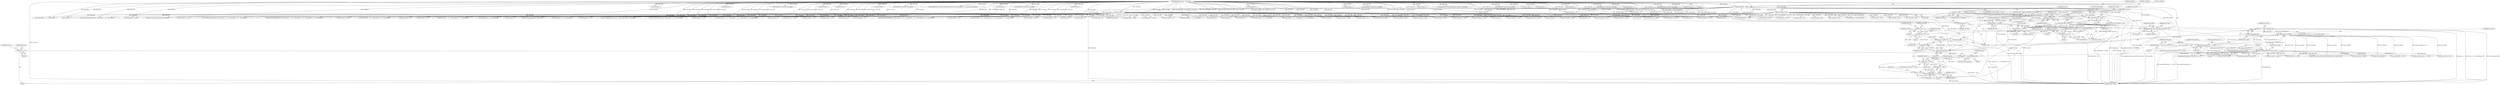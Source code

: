 digraph "0_wildmidi_660b513d99bced8783a4a5984ac2f742c74ebbdd_4@array" {
"1001404" [label="(Call,sysex_cs == sysex_store[sysex_ofs])"];
"1001398" [label="(Call,sysex_cs = 128 - sysex_cs)"];
"1001400" [label="(Call,128 - sysex_cs)"];
"1001386" [label="(Call,sysex_cs -= 0x80)"];
"1001382" [label="(Call,sysex_cs > 0x7F)"];
"1001376" [label="(Call,sysex_cs += sysex_store[sysex_ofs])"];
"1001360" [label="(Call,memcmp(rolandsysexid, sysex_store, 4))"];
"1001356" [label="(Call,rolandsysexid[] = { 0x41, 0x10, 0x42, 0x12 })"];
"1001342" [label="(Call,memcpy(sysex_store, event_data, sysex_len))"];
"1001335" [label="(Call,sysex_store = malloc(sizeof(uint8_t) * sysex_len))"];
"1001337" [label="(Call,malloc(sizeof(uint8_t) * sysex_len))"];
"1001338" [label="(Call,sizeof(uint8_t) * sysex_len)"];
"1001330" [label="(Call,!sysex_len)"];
"1001317" [label="(Call,sysex_len = (sysex_len << 7) + (*event_data & 0x7F))"];
"1001320" [label="(Call,sysex_len << 7)"];
"1001299" [label="(Call,sysex_len = (sysex_len << 7) + (*event_data & 0x7F))"];
"1001302" [label="(Call,sysex_len << 7)"];
"1001284" [label="(Call,sysex_len = 0)"];
"1001305" [label="(Call,*event_data & 0x7F)"];
"1000171" [label="(Call,event_data[0] >= 0x80)"];
"1000143" [label="(MethodParameterIn,uint8_t * event_data)"];
"1001292" [label="(Call,*event_data > 0x7f)"];
"1000179" [label="(Call,*event_data & 0xf0)"];
"1001313" [label="(Call,*event_data > 0x7f)"];
"1001323" [label="(Call,*event_data & 0x7F)"];
"1001327" [label="(Call,event_data++)"];
"1000187" [label="(Call,event_data++)"];
"1001309" [label="(Call,event_data++)"];
"1001347" [label="(Call,sysex_store[sysex_len - 1] == 0xF7)"];
"1001367" [label="(Call,sysex_cs = 0)"];
"1001514" [label="(Call,free(sysex_store))"];
"1000312" [label="(Call,event_data++)"];
"1001186" [label="(Call,(event_data[4] << 8) + event_data[5])"];
"1001289" [label="(Identifier,sysex_store)"];
"1001306" [label="(Call,*event_data)"];
"1001334" [label="(Identifier,ret_cnt)"];
"1001324" [label="(Call,*event_data)"];
"1001181" [label="(Call,event_data[3] << 16)"];
"1001292" [label="(Call,*event_data > 0x7f)"];
"1000358" [label="(Call,event_data[0] == 0x00)"];
"1000888" [label="(Call,event_data++)"];
"1001138" [label="(Call,mdi->events[mdi->events_size - 1].event_data.channel = event_data[2])"];
"1000369" [label="(Call,midi_setup_sequenceno(mdi, ((event_data[2] << 8) + event_data[3])))"];
"1001337" [label="(Call,malloc(sizeof(uint8_t) * sysex_len))"];
"1000798" [label="(Call,*event_data > 0x7f)"];
"1001286" [label="(Literal,0)"];
"1001360" [label="(Call,memcmp(rolandsysexid, sysex_store, 4))"];
"1001175" [label="(Call,event_data[2] << 24)"];
"1001117" [label="(Call,(event_data[3] << 24) + (event_data[4] << 16) + (event_data[5] << 8) + event_data[6])"];
"1001299" [label="(Call,sysex_len = (sysex_len << 7) + (*event_data & 0x7F))"];
"1001233" [label="(Call,*event_data > 0x7f)"];
"1001387" [label="(Identifier,sysex_cs)"];
"1000464" [label="(Call,event_data++)"];
"1001386" [label="(Call,sysex_cs -= 0x80)"];
"1001327" [label="(Call,event_data++)"];
"1001295" [label="(Literal,0x7f)"];
"1001312" [label="(Identifier,ret_cnt)"];
"1000363" [label="(Call,event_data[1] == 0x02)"];
"1000504" [label="(Call,event_data++)"];
"1001350" [label="(Call,sysex_len - 1)"];
"1001514" [label="(Call,free(sysex_store))"];
"1001338" [label="(Call,sizeof(uint8_t) * sysex_len)"];
"1001318" [label="(Identifier,sysex_len)"];
"1001084" [label="(Call,event_data[2] << 16)"];
"1001118" [label="(Call,event_data[3] << 24)"];
"1000866" [label="(Call,event_data++)"];
"1001336" [label="(Identifier,sysex_store)"];
"1000170" [label="(ControlStructure,if (event_data[0] >= 0x80))"];
"1000195" [label="(Identifier,command)"];
"1000458" [label="(Call,event_data[0] == 0x02)"];
"1001345" [label="(Identifier,sysex_len)"];
"1000770" [label="(Call,memcpy(text, event_data, tmp_length))"];
"1001319" [label="(Call,(sysex_len << 7) + (*event_data & 0x7F))"];
"1001284" [label="(Call,sysex_len = 0)"];
"1001070" [label="(Call,event_data[0] == 0x51)"];
"1001214" [label="(Call,(event_data[2] << 8) + event_data[3])"];
"1001404" [label="(Call,sysex_cs == sysex_store[sysex_ofs])"];
"1000793" [label="(Call,event_data++)"];
"1001308" [label="(Literal,0x7F)"];
"1001356" [label="(Call,rolandsysexid[] = { 0x41, 0x10, 0x42, 0x12 })"];
"1001413" [label="(Identifier,sysex_store)"];
"1001304" [label="(Literal,7)"];
"1001344" [label="(Identifier,event_data)"];
"1000906" [label="(Call,event_data++)"];
"1001398" [label="(Call,sysex_cs = 128 - sysex_cs)"];
"1001302" [label="(Call,sysex_len << 7)"];
"1000714" [label="(Call,event_data[0] == 0x04)"];
"1000669" [label="(Call,event_data++)"];
"1000284" [label="(Call,event_data++)"];
"1001212" [label="(Call,midi_setup_keysignature(mdi, ((event_data[2] << 8) + event_data[3])))"];
"1000944" [label="(Call,*event_data > 0x7f)"];
"1001357" [label="(Identifier,rolandsysexid)"];
"1001365" [label="(Block,)"];
"1001166" [label="(Call,event_data[1] == 0x04)"];
"1001362" [label="(Identifier,sysex_store)"];
"1001018" [label="(Call,midi_setup_channelprefix(mdi, event_data[2]))"];
"1001297" [label="(ControlStructure,do)"];
"1000815" [label="(Call,event_data++)"];
"1001282" [label="(Block,)"];
"1000396" [label="(Call,*event_data > 0x7f)"];
"1001495" [label="(Call,memcmp(gm_reset, sysex_store, 5))"];
"1001034" [label="(Call,event_data[1] == 0x01)"];
"1001377" [label="(Identifier,sysex_cs)"];
"1000916" [label="(Call,memcpy(text, event_data, tmp_length))"];
"1001081" [label="(Call,_WM_midi_setup_tempo(mdi, ((event_data[2] << 16) + (event_data[3] << 8) + event_data[4])))"];
"1001298" [label="(Block,)"];
"1001330" [label="(Call,!sysex_len)"];
"1001291" [label="(ControlStructure,if (*event_data > 0x7f))"];
"1000180" [label="(Call,*event_data)"];
"1000539" [label="(Call,memcpy(&mdi->extra_info.copyright[strlen(mdi->extra_info.copyright) + 1], event_data, tmp_length))"];
"1001172" [label="(Call,midi_setup_timesignature(mdi, ((event_data[2] << 24) + (event_data[3] << 16) + (event_data[4] << 8) + event_data[5])))"];
"1001346" [label="(ControlStructure,if (sysex_store[sysex_len - 1] == 0xF7))"];
"1001348" [label="(Call,sysex_store[sysex_len - 1])"];
"1001466" [label="(Call,sysex_store[5] == 0x00)"];
"1001349" [label="(Identifier,sysex_store)"];
"1001310" [label="(Identifier,event_data)"];
"1001369" [label="(Literal,0)"];
"1001075" [label="(Call,event_data[1] == 0x03)"];
"1000244" [label="(Call,event_data++)"];
"1000187" [label="(Call,event_data++)"];
"1000742" [label="(Call,event_data++)"];
"1001123" [label="(Call,(event_data[4] << 16) + (event_data[5] << 8) + event_data[6])"];
"1001435" [label="(Call,0x0f & sysex_store[5])"];
"1000989" [label="(Call,memcpy(text, event_data, tmp_length))"];
"1001382" [label="(Call,sysex_cs > 0x7F)"];
"1001341" [label="(Identifier,sysex_len)"];
"1001313" [label="(Call,*event_data > 0x7f)"];
"1000279" [label="(Call,event_data++)"];
"1001403" [label="(ControlStructure,if (sysex_cs == sysex_store[sysex_ofs]))"];
"1001285" [label="(Identifier,sysex_len)"];
"1001215" [label="(Call,event_data[2] << 8)"];
"1000179" [label="(Call,*event_data & 0xf0)"];
"1000652" [label="(Call,*event_data > 0x7f)"];
"1000230" [label="(Call,event_data[1] == 0)"];
"1001353" [label="(Literal,0xF7)"];
"1001305" [label="(Call,*event_data & 0x7F)"];
"1001083" [label="(Call,(event_data[2] << 16) + (event_data[3] << 8) + event_data[4])"];
"1000177" [label="(Call,command = *event_data & 0xf0)"];
"1000469" [label="(Call,*event_data > 0x7f)"];
"1000725" [label="(Call,*event_data > 0x7f)"];
"1000217" [label="(Call,event_data++)"];
"1001368" [label="(Identifier,sysex_cs)"];
"1001250" [label="(Call,event_data++)"];
"1001323" [label="(Call,*event_data & 0x7F)"];
"1001317" [label="(Call,sysex_len = (sysex_len << 7) + (*event_data & 0x7F))"];
"1001402" [label="(Identifier,sysex_cs)"];
"1000371" [label="(Call,(event_data[2] << 8) + event_data[3])"];
"1001517" [label="(Identifier,sysex_store)"];
"1001007" [label="(Call,event_data[0] == 0x20)"];
"1000299" [label="(Call,event_data++)"];
"1001161" [label="(Call,event_data[0] == 0x58)"];
"1001326" [label="(Literal,0x7F)"];
"1001472" [label="(Call,sysex_store[6] == 0x7F)"];
"1000385" [label="(Call,event_data[0] == 0x01)"];
"1000391" [label="(Call,event_data++)"];
"1001040" [label="(Call,midi_setup_portprefix(mdi, event_data[2]))"];
"1001361" [label="(Identifier,rolandsysexid)"];
"1001329" [label="(ControlStructure,if (!sysex_len))"];
"1000372" [label="(Call,event_data[2] << 8)"];
"1001372" [label="(Identifier,sysex_ofs)"];
"1001325" [label="(Identifier,event_data)"];
"1001405" [label="(Identifier,sysex_cs)"];
"1001201" [label="(Call,event_data[0] == 0x59)"];
"1001104" [label="(Call,event_data[0] == 0x54)"];
"1000239" [label="(Call,event_data++)"];
"1000641" [label="(Call,event_data[0] == 0x03)"];
"1001378" [label="(Call,sysex_store[sysex_ofs])"];
"1001359" [label="(Call,memcmp(rolandsysexid, sysex_store, 4) == 0)"];
"1000760" [label="(Call,event_data++)"];
"1001384" [label="(Literal,0x7F)"];
"1001347" [label="(Call,sysex_store[sysex_len - 1] == 0xF7)"];
"1001321" [label="(Identifier,sysex_len)"];
"1001115" [label="(Call,midi_setup_smpteoffset(mdi, ((event_data[3] << 24) + (event_data[4] << 16) + (event_data[5] << 8) + event_data[6])))"];
"1000175" [label="(Literal,0x80)"];
"1001301" [label="(Call,(sysex_len << 7) + (*event_data & 0x7F))"];
"1001124" [label="(Call,event_data[4] << 16)"];
"1001335" [label="(Call,sysex_store = malloc(sizeof(uint8_t) * sysex_len))"];
"1001303" [label="(Identifier,sysex_len)"];
"1001174" [label="(Call,(event_data[2] << 24) + (event_data[3] << 16) + (event_data[4] << 8) + event_data[5])"];
"1001012" [label="(Call,event_data[1] == 0x01)"];
"1000871" [label="(Call,*event_data > 0x7f)"];
"1001090" [label="(Call,event_data[3] << 8)"];
"1001376" [label="(Call,sysex_cs += sysex_store[sysex_ofs])"];
"1001322" [label="(Literal,7)"];
"1001206" [label="(Call,event_data[1] == 0x02)"];
"1001364" [label="(Literal,0)"];
"1001390" [label="(Identifier,sysex_ofs)"];
"1000431" [label="(Call,event_data++)"];
"1000182" [label="(Literal,0xf0)"];
"1001314" [label="(Call,*event_data)"];
"1001401" [label="(Literal,128)"];
"1001388" [label="(Literal,0x80)"];
"1001381" [label="(ControlStructure,if (sysex_cs > 0x7F))"];
"1000259" [label="(Call,event_data++)"];
"1000697" [label="(Call,memcpy(text, event_data, tmp_length))"];
"1001109" [label="(Call,event_data[1] == 0x05)"];
"1001300" [label="(Identifier,sysex_len)"];
"1001293" [label="(Call,*event_data)"];
"1000330" [label="(Call,event_data++)"];
"1001029" [label="(Call,event_data[0] == 0x21)"];
"1001550" [label="(MethodReturn,uint32_t)"];
"1001342" [label="(Call,memcpy(sysex_store, event_data, sysex_len))"];
"1000979" [label="(Call,event_data++)"];
"1001187" [label="(Call,event_data[4] << 8)"];
"1001307" [label="(Identifier,event_data)"];
"1000601" [label="(Call,memcpy(mdi->extra_info.copyright, event_data, tmp_length))"];
"1001051" [label="(Call,event_data[0] == 0x2F)"];
"1001129" [label="(Call,(event_data[5] << 8) + event_data[6])"];
"1000860" [label="(Call,event_data[0] == 0x06)"];
"1000186" [label="(Call,*event_data++)"];
"1001339" [label="(Call,sizeof(uint8_t))"];
"1000264" [label="(Call,event_data++)"];
"1000178" [label="(Identifier,command)"];
"1000624" [label="(Call,memcpy(text, event_data, tmp_length))"];
"1000486" [label="(Call,event_data++)"];
"1000687" [label="(Call,event_data++)"];
"1001411" [label="(Call,sysex_store[4] == 0x40)"];
"1001477" [label="(Call,sysex_store[7] == 0x00)"];
"1001332" [label="(ControlStructure,break;)"];
"1001399" [label="(Identifier,sysex_cs)"];
"1000720" [label="(Call,event_data++)"];
"1000939" [label="(Call,event_data++)"];
"1001400" [label="(Call,128 - sysex_cs)"];
"1000787" [label="(Call,event_data[0] == 0x05)"];
"1001515" [label="(Identifier,sysex_store)"];
"1000961" [label="(Call,event_data++)"];
"1001309" [label="(Call,event_data++)"];
"1000647" [label="(Call,event_data++)"];
"1001089" [label="(Call,(event_data[3] << 8) + event_data[4])"];
"1000143" [label="(MethodParameterIn,uint8_t * event_data)"];
"1000325" [label="(Call,event_data++)"];
"1001320" [label="(Call,sysex_len << 7)"];
"1000172" [label="(Call,event_data[0])"];
"1000441" [label="(Call,memcpy(text, event_data, tmp_length))"];
"1000833" [label="(Call,event_data++)"];
"1001180" [label="(Call,(event_data[3] << 16) + (event_data[4] << 8) + event_data[5])"];
"1001506" [label="(Call,memcmp(yamaha_reset,sysex_store,8))"];
"1001406" [label="(Call,sysex_store[sysex_ofs])"];
"1000933" [label="(Call,event_data[0] == 0x07)"];
"1001363" [label="(Literal,4)"];
"1001228" [label="(Call,event_data++)"];
"1001457" [label="(Call,midi_setup_sysex_roland_drum_track(mdi, sysex_ch, sysex_store[7]))"];
"1000212" [label="(Call,event_data++)"];
"1001316" [label="(Literal,0x7f)"];
"1001367" [label="(Call,sysex_cs = 0)"];
"1000843" [label="(Call,memcpy(text, event_data, tmp_length))"];
"1001343" [label="(Identifier,sysex_store)"];
"1000413" [label="(Call,event_data++)"];
"1001420" [label="(Call,sysex_store[5] & 0xf0)"];
"1000188" [label="(Identifier,event_data)"];
"1001056" [label="(Call,event_data[1] == 0x00)"];
"1001130" [label="(Call,event_data[5] << 8)"];
"1001328" [label="(Identifier,event_data)"];
"1001383" [label="(Identifier,sysex_cs)"];
"1001426" [label="(Call,sysex_store[6] == 0x15)"];
"1001331" [label="(Identifier,sysex_len)"];
"1001375" [label="(Block,)"];
"1001391" [label="(Call,sysex_store[sysex_ofs + 1] != 0xf7)"];
"1000171" [label="(Call,event_data[0] >= 0x80)"];
"1001385" [label="(Block,)"];
"1001354" [label="(Block,)"];
"1001404" -> "1001403"  [label="AST: "];
"1001404" -> "1001406"  [label="CFG: "];
"1001405" -> "1001404"  [label="AST: "];
"1001406" -> "1001404"  [label="AST: "];
"1001413" -> "1001404"  [label="CFG: "];
"1001515" -> "1001404"  [label="CFG: "];
"1001404" -> "1001550"  [label="DDG: sysex_cs"];
"1001404" -> "1001550"  [label="DDG: sysex_cs == sysex_store[sysex_ofs]"];
"1001404" -> "1001550"  [label="DDG: sysex_store[sysex_ofs]"];
"1001398" -> "1001404"  [label="DDG: sysex_cs"];
"1001360" -> "1001404"  [label="DDG: sysex_store"];
"1001404" -> "1001514"  [label="DDG: sysex_store[sysex_ofs]"];
"1001398" -> "1001365"  [label="AST: "];
"1001398" -> "1001400"  [label="CFG: "];
"1001399" -> "1001398"  [label="AST: "];
"1001400" -> "1001398"  [label="AST: "];
"1001405" -> "1001398"  [label="CFG: "];
"1001398" -> "1001550"  [label="DDG: 128 - sysex_cs"];
"1001400" -> "1001398"  [label="DDG: 128"];
"1001400" -> "1001398"  [label="DDG: sysex_cs"];
"1001400" -> "1001402"  [label="CFG: "];
"1001401" -> "1001400"  [label="AST: "];
"1001402" -> "1001400"  [label="AST: "];
"1001386" -> "1001400"  [label="DDG: sysex_cs"];
"1001382" -> "1001400"  [label="DDG: sysex_cs"];
"1001386" -> "1001385"  [label="AST: "];
"1001386" -> "1001388"  [label="CFG: "];
"1001387" -> "1001386"  [label="AST: "];
"1001388" -> "1001386"  [label="AST: "];
"1001390" -> "1001386"  [label="CFG: "];
"1001386" -> "1001376"  [label="DDG: sysex_cs"];
"1001382" -> "1001386"  [label="DDG: sysex_cs"];
"1001382" -> "1001381"  [label="AST: "];
"1001382" -> "1001384"  [label="CFG: "];
"1001383" -> "1001382"  [label="AST: "];
"1001384" -> "1001382"  [label="AST: "];
"1001387" -> "1001382"  [label="CFG: "];
"1001390" -> "1001382"  [label="CFG: "];
"1001382" -> "1001550"  [label="DDG: sysex_cs > 0x7F"];
"1001382" -> "1001376"  [label="DDG: sysex_cs"];
"1001376" -> "1001382"  [label="DDG: sysex_cs"];
"1001376" -> "1001375"  [label="AST: "];
"1001376" -> "1001378"  [label="CFG: "];
"1001377" -> "1001376"  [label="AST: "];
"1001378" -> "1001376"  [label="AST: "];
"1001383" -> "1001376"  [label="CFG: "];
"1001360" -> "1001376"  [label="DDG: sysex_store"];
"1001367" -> "1001376"  [label="DDG: sysex_cs"];
"1001360" -> "1001359"  [label="AST: "];
"1001360" -> "1001363"  [label="CFG: "];
"1001361" -> "1001360"  [label="AST: "];
"1001362" -> "1001360"  [label="AST: "];
"1001363" -> "1001360"  [label="AST: "];
"1001364" -> "1001360"  [label="CFG: "];
"1001360" -> "1001550"  [label="DDG: rolandsysexid"];
"1001360" -> "1001359"  [label="DDG: rolandsysexid"];
"1001360" -> "1001359"  [label="DDG: sysex_store"];
"1001360" -> "1001359"  [label="DDG: 4"];
"1001356" -> "1001360"  [label="DDG: rolandsysexid"];
"1001342" -> "1001360"  [label="DDG: sysex_store"];
"1001347" -> "1001360"  [label="DDG: sysex_store[sysex_len - 1]"];
"1001360" -> "1001391"  [label="DDG: sysex_store"];
"1001360" -> "1001411"  [label="DDG: sysex_store"];
"1001360" -> "1001420"  [label="DDG: sysex_store"];
"1001360" -> "1001426"  [label="DDG: sysex_store"];
"1001360" -> "1001435"  [label="DDG: sysex_store"];
"1001360" -> "1001457"  [label="DDG: sysex_store"];
"1001360" -> "1001466"  [label="DDG: sysex_store"];
"1001360" -> "1001472"  [label="DDG: sysex_store"];
"1001360" -> "1001477"  [label="DDG: sysex_store"];
"1001360" -> "1001495"  [label="DDG: sysex_store"];
"1001360" -> "1001514"  [label="DDG: sysex_store"];
"1001356" -> "1001354"  [label="AST: "];
"1001356" -> "1001357"  [label="CFG: "];
"1001357" -> "1001356"  [label="AST: "];
"1001361" -> "1001356"  [label="CFG: "];
"1001342" -> "1001282"  [label="AST: "];
"1001342" -> "1001345"  [label="CFG: "];
"1001343" -> "1001342"  [label="AST: "];
"1001344" -> "1001342"  [label="AST: "];
"1001345" -> "1001342"  [label="AST: "];
"1001349" -> "1001342"  [label="CFG: "];
"1001342" -> "1001550"  [label="DDG: memcpy(sysex_store, event_data, sysex_len)"];
"1001342" -> "1001550"  [label="DDG: event_data"];
"1001335" -> "1001342"  [label="DDG: sysex_store"];
"1000171" -> "1001342"  [label="DDG: event_data[0]"];
"1001327" -> "1001342"  [label="DDG: event_data"];
"1000143" -> "1001342"  [label="DDG: event_data"];
"1001338" -> "1001342"  [label="DDG: sysex_len"];
"1001342" -> "1001347"  [label="DDG: sysex_store"];
"1001342" -> "1001350"  [label="DDG: sysex_len"];
"1001342" -> "1001514"  [label="DDG: sysex_store"];
"1001335" -> "1001282"  [label="AST: "];
"1001335" -> "1001337"  [label="CFG: "];
"1001336" -> "1001335"  [label="AST: "];
"1001337" -> "1001335"  [label="AST: "];
"1001343" -> "1001335"  [label="CFG: "];
"1001335" -> "1001550"  [label="DDG: malloc(sizeof(uint8_t) * sysex_len)"];
"1001337" -> "1001335"  [label="DDG: sizeof(uint8_t) * sysex_len"];
"1001337" -> "1001338"  [label="CFG: "];
"1001338" -> "1001337"  [label="AST: "];
"1001337" -> "1001550"  [label="DDG: sizeof(uint8_t) * sysex_len"];
"1001338" -> "1001337"  [label="DDG: sysex_len"];
"1001338" -> "1001341"  [label="CFG: "];
"1001339" -> "1001338"  [label="AST: "];
"1001341" -> "1001338"  [label="AST: "];
"1001330" -> "1001338"  [label="DDG: sysex_len"];
"1001330" -> "1001329"  [label="AST: "];
"1001330" -> "1001331"  [label="CFG: "];
"1001331" -> "1001330"  [label="AST: "];
"1001332" -> "1001330"  [label="CFG: "];
"1001334" -> "1001330"  [label="CFG: "];
"1001330" -> "1001550"  [label="DDG: !sysex_len"];
"1001330" -> "1001550"  [label="DDG: sysex_len"];
"1001317" -> "1001330"  [label="DDG: sysex_len"];
"1001317" -> "1001282"  [label="AST: "];
"1001317" -> "1001319"  [label="CFG: "];
"1001318" -> "1001317"  [label="AST: "];
"1001319" -> "1001317"  [label="AST: "];
"1001328" -> "1001317"  [label="CFG: "];
"1001317" -> "1001550"  [label="DDG: (sysex_len << 7) + (*event_data & 0x7F)"];
"1001320" -> "1001317"  [label="DDG: sysex_len"];
"1001320" -> "1001317"  [label="DDG: 7"];
"1001323" -> "1001317"  [label="DDG: *event_data"];
"1001323" -> "1001317"  [label="DDG: 0x7F"];
"1001320" -> "1001319"  [label="AST: "];
"1001320" -> "1001322"  [label="CFG: "];
"1001321" -> "1001320"  [label="AST: "];
"1001322" -> "1001320"  [label="AST: "];
"1001325" -> "1001320"  [label="CFG: "];
"1001320" -> "1001319"  [label="DDG: sysex_len"];
"1001320" -> "1001319"  [label="DDG: 7"];
"1001299" -> "1001320"  [label="DDG: sysex_len"];
"1001284" -> "1001320"  [label="DDG: sysex_len"];
"1001299" -> "1001298"  [label="AST: "];
"1001299" -> "1001301"  [label="CFG: "];
"1001300" -> "1001299"  [label="AST: "];
"1001301" -> "1001299"  [label="AST: "];
"1001310" -> "1001299"  [label="CFG: "];
"1001302" -> "1001299"  [label="DDG: sysex_len"];
"1001302" -> "1001299"  [label="DDG: 7"];
"1001305" -> "1001299"  [label="DDG: *event_data"];
"1001305" -> "1001299"  [label="DDG: 0x7F"];
"1001299" -> "1001302"  [label="DDG: sysex_len"];
"1001302" -> "1001301"  [label="AST: "];
"1001302" -> "1001304"  [label="CFG: "];
"1001303" -> "1001302"  [label="AST: "];
"1001304" -> "1001302"  [label="AST: "];
"1001307" -> "1001302"  [label="CFG: "];
"1001302" -> "1001301"  [label="DDG: sysex_len"];
"1001302" -> "1001301"  [label="DDG: 7"];
"1001284" -> "1001302"  [label="DDG: sysex_len"];
"1001284" -> "1001282"  [label="AST: "];
"1001284" -> "1001286"  [label="CFG: "];
"1001285" -> "1001284"  [label="AST: "];
"1001286" -> "1001284"  [label="AST: "];
"1001289" -> "1001284"  [label="CFG: "];
"1001305" -> "1001301"  [label="AST: "];
"1001305" -> "1001308"  [label="CFG: "];
"1001306" -> "1001305"  [label="AST: "];
"1001308" -> "1001305"  [label="AST: "];
"1001301" -> "1001305"  [label="CFG: "];
"1001305" -> "1001301"  [label="DDG: *event_data"];
"1001305" -> "1001301"  [label="DDG: 0x7F"];
"1000171" -> "1001305"  [label="DDG: event_data[0]"];
"1001292" -> "1001305"  [label="DDG: *event_data"];
"1001313" -> "1001305"  [label="DDG: *event_data"];
"1001305" -> "1001313"  [label="DDG: *event_data"];
"1000171" -> "1000170"  [label="AST: "];
"1000171" -> "1000175"  [label="CFG: "];
"1000172" -> "1000171"  [label="AST: "];
"1000175" -> "1000171"  [label="AST: "];
"1000178" -> "1000171"  [label="CFG: "];
"1000195" -> "1000171"  [label="CFG: "];
"1000171" -> "1001550"  [label="DDG: event_data[0]"];
"1000171" -> "1001550"  [label="DDG: event_data[0] >= 0x80"];
"1000143" -> "1000171"  [label="DDG: event_data"];
"1000171" -> "1000179"  [label="DDG: event_data[0]"];
"1000171" -> "1000187"  [label="DDG: event_data[0]"];
"1000171" -> "1000212"  [label="DDG: event_data[0]"];
"1000171" -> "1000217"  [label="DDG: event_data[0]"];
"1000171" -> "1000239"  [label="DDG: event_data[0]"];
"1000171" -> "1000244"  [label="DDG: event_data[0]"];
"1000171" -> "1000259"  [label="DDG: event_data[0]"];
"1000171" -> "1000264"  [label="DDG: event_data[0]"];
"1000171" -> "1000279"  [label="DDG: event_data[0]"];
"1000171" -> "1000284"  [label="DDG: event_data[0]"];
"1000171" -> "1000299"  [label="DDG: event_data[0]"];
"1000171" -> "1000312"  [label="DDG: event_data[0]"];
"1000171" -> "1000325"  [label="DDG: event_data[0]"];
"1000171" -> "1000330"  [label="DDG: event_data[0]"];
"1000171" -> "1000358"  [label="DDG: event_data[0]"];
"1000171" -> "1001292"  [label="DDG: event_data[0]"];
"1000171" -> "1001309"  [label="DDG: event_data[0]"];
"1000171" -> "1001313"  [label="DDG: event_data[0]"];
"1000171" -> "1001323"  [label="DDG: event_data[0]"];
"1000171" -> "1001327"  [label="DDG: event_data[0]"];
"1000143" -> "1000141"  [label="AST: "];
"1000143" -> "1001550"  [label="DDG: event_data"];
"1000143" -> "1000187"  [label="DDG: event_data"];
"1000143" -> "1000212"  [label="DDG: event_data"];
"1000143" -> "1000217"  [label="DDG: event_data"];
"1000143" -> "1000230"  [label="DDG: event_data"];
"1000143" -> "1000239"  [label="DDG: event_data"];
"1000143" -> "1000244"  [label="DDG: event_data"];
"1000143" -> "1000259"  [label="DDG: event_data"];
"1000143" -> "1000264"  [label="DDG: event_data"];
"1000143" -> "1000279"  [label="DDG: event_data"];
"1000143" -> "1000284"  [label="DDG: event_data"];
"1000143" -> "1000299"  [label="DDG: event_data"];
"1000143" -> "1000312"  [label="DDG: event_data"];
"1000143" -> "1000325"  [label="DDG: event_data"];
"1000143" -> "1000330"  [label="DDG: event_data"];
"1000143" -> "1000358"  [label="DDG: event_data"];
"1000143" -> "1000363"  [label="DDG: event_data"];
"1000143" -> "1000369"  [label="DDG: event_data"];
"1000143" -> "1000372"  [label="DDG: event_data"];
"1000143" -> "1000371"  [label="DDG: event_data"];
"1000143" -> "1000385"  [label="DDG: event_data"];
"1000143" -> "1000391"  [label="DDG: event_data"];
"1000143" -> "1000413"  [label="DDG: event_data"];
"1000143" -> "1000431"  [label="DDG: event_data"];
"1000143" -> "1000441"  [label="DDG: event_data"];
"1000143" -> "1000458"  [label="DDG: event_data"];
"1000143" -> "1000464"  [label="DDG: event_data"];
"1000143" -> "1000486"  [label="DDG: event_data"];
"1000143" -> "1000504"  [label="DDG: event_data"];
"1000143" -> "1000539"  [label="DDG: event_data"];
"1000143" -> "1000601"  [label="DDG: event_data"];
"1000143" -> "1000624"  [label="DDG: event_data"];
"1000143" -> "1000641"  [label="DDG: event_data"];
"1000143" -> "1000647"  [label="DDG: event_data"];
"1000143" -> "1000669"  [label="DDG: event_data"];
"1000143" -> "1000687"  [label="DDG: event_data"];
"1000143" -> "1000697"  [label="DDG: event_data"];
"1000143" -> "1000714"  [label="DDG: event_data"];
"1000143" -> "1000720"  [label="DDG: event_data"];
"1000143" -> "1000742"  [label="DDG: event_data"];
"1000143" -> "1000760"  [label="DDG: event_data"];
"1000143" -> "1000770"  [label="DDG: event_data"];
"1000143" -> "1000787"  [label="DDG: event_data"];
"1000143" -> "1000793"  [label="DDG: event_data"];
"1000143" -> "1000815"  [label="DDG: event_data"];
"1000143" -> "1000833"  [label="DDG: event_data"];
"1000143" -> "1000843"  [label="DDG: event_data"];
"1000143" -> "1000860"  [label="DDG: event_data"];
"1000143" -> "1000866"  [label="DDG: event_data"];
"1000143" -> "1000888"  [label="DDG: event_data"];
"1000143" -> "1000906"  [label="DDG: event_data"];
"1000143" -> "1000916"  [label="DDG: event_data"];
"1000143" -> "1000933"  [label="DDG: event_data"];
"1000143" -> "1000939"  [label="DDG: event_data"];
"1000143" -> "1000961"  [label="DDG: event_data"];
"1000143" -> "1000979"  [label="DDG: event_data"];
"1000143" -> "1000989"  [label="DDG: event_data"];
"1000143" -> "1001007"  [label="DDG: event_data"];
"1000143" -> "1001012"  [label="DDG: event_data"];
"1000143" -> "1001018"  [label="DDG: event_data"];
"1000143" -> "1001029"  [label="DDG: event_data"];
"1000143" -> "1001034"  [label="DDG: event_data"];
"1000143" -> "1001040"  [label="DDG: event_data"];
"1000143" -> "1001051"  [label="DDG: event_data"];
"1000143" -> "1001056"  [label="DDG: event_data"];
"1000143" -> "1001070"  [label="DDG: event_data"];
"1000143" -> "1001075"  [label="DDG: event_data"];
"1000143" -> "1001081"  [label="DDG: event_data"];
"1000143" -> "1001084"  [label="DDG: event_data"];
"1000143" -> "1001083"  [label="DDG: event_data"];
"1000143" -> "1001090"  [label="DDG: event_data"];
"1000143" -> "1001089"  [label="DDG: event_data"];
"1000143" -> "1001104"  [label="DDG: event_data"];
"1000143" -> "1001109"  [label="DDG: event_data"];
"1000143" -> "1001115"  [label="DDG: event_data"];
"1000143" -> "1001118"  [label="DDG: event_data"];
"1000143" -> "1001117"  [label="DDG: event_data"];
"1000143" -> "1001124"  [label="DDG: event_data"];
"1000143" -> "1001123"  [label="DDG: event_data"];
"1000143" -> "1001130"  [label="DDG: event_data"];
"1000143" -> "1001129"  [label="DDG: event_data"];
"1000143" -> "1001138"  [label="DDG: event_data"];
"1000143" -> "1001161"  [label="DDG: event_data"];
"1000143" -> "1001166"  [label="DDG: event_data"];
"1000143" -> "1001172"  [label="DDG: event_data"];
"1000143" -> "1001175"  [label="DDG: event_data"];
"1000143" -> "1001174"  [label="DDG: event_data"];
"1000143" -> "1001181"  [label="DDG: event_data"];
"1000143" -> "1001180"  [label="DDG: event_data"];
"1000143" -> "1001187"  [label="DDG: event_data"];
"1000143" -> "1001186"  [label="DDG: event_data"];
"1000143" -> "1001201"  [label="DDG: event_data"];
"1000143" -> "1001206"  [label="DDG: event_data"];
"1000143" -> "1001212"  [label="DDG: event_data"];
"1000143" -> "1001215"  [label="DDG: event_data"];
"1000143" -> "1001214"  [label="DDG: event_data"];
"1000143" -> "1001228"  [label="DDG: event_data"];
"1000143" -> "1001250"  [label="DDG: event_data"];
"1000143" -> "1001309"  [label="DDG: event_data"];
"1000143" -> "1001327"  [label="DDG: event_data"];
"1001292" -> "1001291"  [label="AST: "];
"1001292" -> "1001295"  [label="CFG: "];
"1001293" -> "1001292"  [label="AST: "];
"1001295" -> "1001292"  [label="AST: "];
"1001300" -> "1001292"  [label="CFG: "];
"1001318" -> "1001292"  [label="CFG: "];
"1001292" -> "1001550"  [label="DDG: *event_data > 0x7f"];
"1000179" -> "1001292"  [label="DDG: *event_data"];
"1001292" -> "1001323"  [label="DDG: *event_data"];
"1000179" -> "1000177"  [label="AST: "];
"1000179" -> "1000182"  [label="CFG: "];
"1000180" -> "1000179"  [label="AST: "];
"1000182" -> "1000179"  [label="AST: "];
"1000177" -> "1000179"  [label="CFG: "];
"1000179" -> "1001550"  [label="DDG: *event_data"];
"1000179" -> "1000177"  [label="DDG: *event_data"];
"1000179" -> "1000177"  [label="DDG: 0xf0"];
"1000179" -> "1000358"  [label="DDG: *event_data"];
"1000179" -> "1000385"  [label="DDG: *event_data"];
"1000179" -> "1000396"  [label="DDG: *event_data"];
"1000179" -> "1000458"  [label="DDG: *event_data"];
"1000179" -> "1000469"  [label="DDG: *event_data"];
"1000179" -> "1000641"  [label="DDG: *event_data"];
"1000179" -> "1000652"  [label="DDG: *event_data"];
"1000179" -> "1000714"  [label="DDG: *event_data"];
"1000179" -> "1000725"  [label="DDG: *event_data"];
"1000179" -> "1000787"  [label="DDG: *event_data"];
"1000179" -> "1000798"  [label="DDG: *event_data"];
"1000179" -> "1000860"  [label="DDG: *event_data"];
"1000179" -> "1000871"  [label="DDG: *event_data"];
"1000179" -> "1000933"  [label="DDG: *event_data"];
"1000179" -> "1000944"  [label="DDG: *event_data"];
"1000179" -> "1001007"  [label="DDG: *event_data"];
"1000179" -> "1001029"  [label="DDG: *event_data"];
"1000179" -> "1001051"  [label="DDG: *event_data"];
"1000179" -> "1001070"  [label="DDG: *event_data"];
"1000179" -> "1001104"  [label="DDG: *event_data"];
"1000179" -> "1001161"  [label="DDG: *event_data"];
"1000179" -> "1001201"  [label="DDG: *event_data"];
"1000179" -> "1001233"  [label="DDG: *event_data"];
"1001313" -> "1001297"  [label="AST: "];
"1001313" -> "1001316"  [label="CFG: "];
"1001314" -> "1001313"  [label="AST: "];
"1001316" -> "1001313"  [label="AST: "];
"1001300" -> "1001313"  [label="CFG: "];
"1001318" -> "1001313"  [label="CFG: "];
"1001313" -> "1001550"  [label="DDG: *event_data > 0x7f"];
"1001313" -> "1001323"  [label="DDG: *event_data"];
"1001323" -> "1001319"  [label="AST: "];
"1001323" -> "1001326"  [label="CFG: "];
"1001324" -> "1001323"  [label="AST: "];
"1001326" -> "1001323"  [label="AST: "];
"1001319" -> "1001323"  [label="CFG: "];
"1001323" -> "1001550"  [label="DDG: *event_data"];
"1001323" -> "1001319"  [label="DDG: *event_data"];
"1001323" -> "1001319"  [label="DDG: 0x7F"];
"1001327" -> "1001282"  [label="AST: "];
"1001327" -> "1001328"  [label="CFG: "];
"1001328" -> "1001327"  [label="AST: "];
"1001331" -> "1001327"  [label="CFG: "];
"1001327" -> "1001550"  [label="DDG: event_data"];
"1000187" -> "1001327"  [label="DDG: event_data"];
"1001309" -> "1001327"  [label="DDG: event_data"];
"1000187" -> "1000186"  [label="AST: "];
"1000187" -> "1000188"  [label="CFG: "];
"1000188" -> "1000187"  [label="AST: "];
"1000186" -> "1000187"  [label="CFG: "];
"1000187" -> "1001550"  [label="DDG: event_data"];
"1000187" -> "1000212"  [label="DDG: event_data"];
"1000187" -> "1000230"  [label="DDG: event_data"];
"1000187" -> "1000239"  [label="DDG: event_data"];
"1000187" -> "1000259"  [label="DDG: event_data"];
"1000187" -> "1000279"  [label="DDG: event_data"];
"1000187" -> "1000299"  [label="DDG: event_data"];
"1000187" -> "1000312"  [label="DDG: event_data"];
"1000187" -> "1000325"  [label="DDG: event_data"];
"1000187" -> "1000358"  [label="DDG: event_data"];
"1000187" -> "1000363"  [label="DDG: event_data"];
"1000187" -> "1000369"  [label="DDG: event_data"];
"1000187" -> "1000372"  [label="DDG: event_data"];
"1000187" -> "1000371"  [label="DDG: event_data"];
"1000187" -> "1000385"  [label="DDG: event_data"];
"1000187" -> "1000391"  [label="DDG: event_data"];
"1000187" -> "1000458"  [label="DDG: event_data"];
"1000187" -> "1000464"  [label="DDG: event_data"];
"1000187" -> "1000641"  [label="DDG: event_data"];
"1000187" -> "1000647"  [label="DDG: event_data"];
"1000187" -> "1000714"  [label="DDG: event_data"];
"1000187" -> "1000720"  [label="DDG: event_data"];
"1000187" -> "1000787"  [label="DDG: event_data"];
"1000187" -> "1000793"  [label="DDG: event_data"];
"1000187" -> "1000860"  [label="DDG: event_data"];
"1000187" -> "1000866"  [label="DDG: event_data"];
"1000187" -> "1000933"  [label="DDG: event_data"];
"1000187" -> "1000939"  [label="DDG: event_data"];
"1000187" -> "1001007"  [label="DDG: event_data"];
"1000187" -> "1001012"  [label="DDG: event_data"];
"1000187" -> "1001018"  [label="DDG: event_data"];
"1000187" -> "1001029"  [label="DDG: event_data"];
"1000187" -> "1001034"  [label="DDG: event_data"];
"1000187" -> "1001040"  [label="DDG: event_data"];
"1000187" -> "1001051"  [label="DDG: event_data"];
"1000187" -> "1001056"  [label="DDG: event_data"];
"1000187" -> "1001070"  [label="DDG: event_data"];
"1000187" -> "1001075"  [label="DDG: event_data"];
"1000187" -> "1001081"  [label="DDG: event_data"];
"1000187" -> "1001084"  [label="DDG: event_data"];
"1000187" -> "1001083"  [label="DDG: event_data"];
"1000187" -> "1001090"  [label="DDG: event_data"];
"1000187" -> "1001089"  [label="DDG: event_data"];
"1000187" -> "1001104"  [label="DDG: event_data"];
"1000187" -> "1001109"  [label="DDG: event_data"];
"1000187" -> "1001115"  [label="DDG: event_data"];
"1000187" -> "1001118"  [label="DDG: event_data"];
"1000187" -> "1001117"  [label="DDG: event_data"];
"1000187" -> "1001124"  [label="DDG: event_data"];
"1000187" -> "1001123"  [label="DDG: event_data"];
"1000187" -> "1001130"  [label="DDG: event_data"];
"1000187" -> "1001129"  [label="DDG: event_data"];
"1000187" -> "1001138"  [label="DDG: event_data"];
"1000187" -> "1001161"  [label="DDG: event_data"];
"1000187" -> "1001166"  [label="DDG: event_data"];
"1000187" -> "1001172"  [label="DDG: event_data"];
"1000187" -> "1001175"  [label="DDG: event_data"];
"1000187" -> "1001174"  [label="DDG: event_data"];
"1000187" -> "1001181"  [label="DDG: event_data"];
"1000187" -> "1001180"  [label="DDG: event_data"];
"1000187" -> "1001187"  [label="DDG: event_data"];
"1000187" -> "1001186"  [label="DDG: event_data"];
"1000187" -> "1001201"  [label="DDG: event_data"];
"1000187" -> "1001206"  [label="DDG: event_data"];
"1000187" -> "1001212"  [label="DDG: event_data"];
"1000187" -> "1001215"  [label="DDG: event_data"];
"1000187" -> "1001214"  [label="DDG: event_data"];
"1000187" -> "1001228"  [label="DDG: event_data"];
"1000187" -> "1001309"  [label="DDG: event_data"];
"1001309" -> "1001298"  [label="AST: "];
"1001309" -> "1001310"  [label="CFG: "];
"1001310" -> "1001309"  [label="AST: "];
"1001312" -> "1001309"  [label="CFG: "];
"1001347" -> "1001346"  [label="AST: "];
"1001347" -> "1001353"  [label="CFG: "];
"1001348" -> "1001347"  [label="AST: "];
"1001353" -> "1001347"  [label="AST: "];
"1001357" -> "1001347"  [label="CFG: "];
"1001515" -> "1001347"  [label="CFG: "];
"1001347" -> "1001550"  [label="DDG: sysex_store[sysex_len - 1] == 0xF7"];
"1001347" -> "1001550"  [label="DDG: sysex_store[sysex_len - 1]"];
"1001347" -> "1001495"  [label="DDG: sysex_store[sysex_len - 1]"];
"1001347" -> "1001506"  [label="DDG: sysex_store[sysex_len - 1]"];
"1001347" -> "1001514"  [label="DDG: sysex_store[sysex_len - 1]"];
"1001367" -> "1001365"  [label="AST: "];
"1001367" -> "1001369"  [label="CFG: "];
"1001368" -> "1001367"  [label="AST: "];
"1001369" -> "1001367"  [label="AST: "];
"1001372" -> "1001367"  [label="CFG: "];
"1001514" -> "1001282"  [label="AST: "];
"1001514" -> "1001515"  [label="CFG: "];
"1001515" -> "1001514"  [label="AST: "];
"1001517" -> "1001514"  [label="CFG: "];
"1001495" -> "1001514"  [label="DDG: sysex_store"];
"1001457" -> "1001514"  [label="DDG: sysex_store[7]"];
"1001435" -> "1001514"  [label="DDG: sysex_store[5]"];
"1001472" -> "1001514"  [label="DDG: sysex_store[6]"];
"1001426" -> "1001514"  [label="DDG: sysex_store[6]"];
"1001477" -> "1001514"  [label="DDG: sysex_store[7]"];
"1001411" -> "1001514"  [label="DDG: sysex_store[4]"];
"1001466" -> "1001514"  [label="DDG: sysex_store[5]"];
"1001391" -> "1001514"  [label="DDG: sysex_store[sysex_ofs + 1]"];
"1001506" -> "1001514"  [label="DDG: sysex_store"];
}
